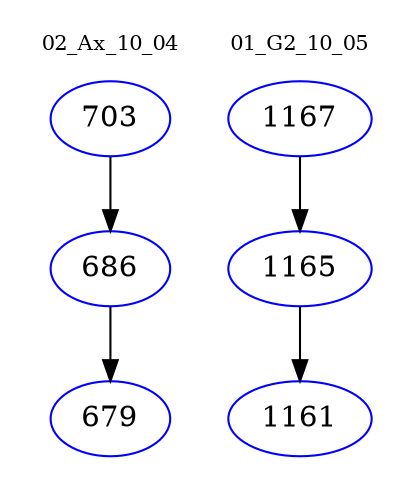 digraph{
subgraph cluster_0 {
color = white
label = "02_Ax_10_04";
fontsize=10;
T0_703 [label="703", color="blue"]
T0_703 -> T0_686 [color="black"]
T0_686 [label="686", color="blue"]
T0_686 -> T0_679 [color="black"]
T0_679 [label="679", color="blue"]
}
subgraph cluster_1 {
color = white
label = "01_G2_10_05";
fontsize=10;
T1_1167 [label="1167", color="blue"]
T1_1167 -> T1_1165 [color="black"]
T1_1165 [label="1165", color="blue"]
T1_1165 -> T1_1161 [color="black"]
T1_1161 [label="1161", color="blue"]
}
}

